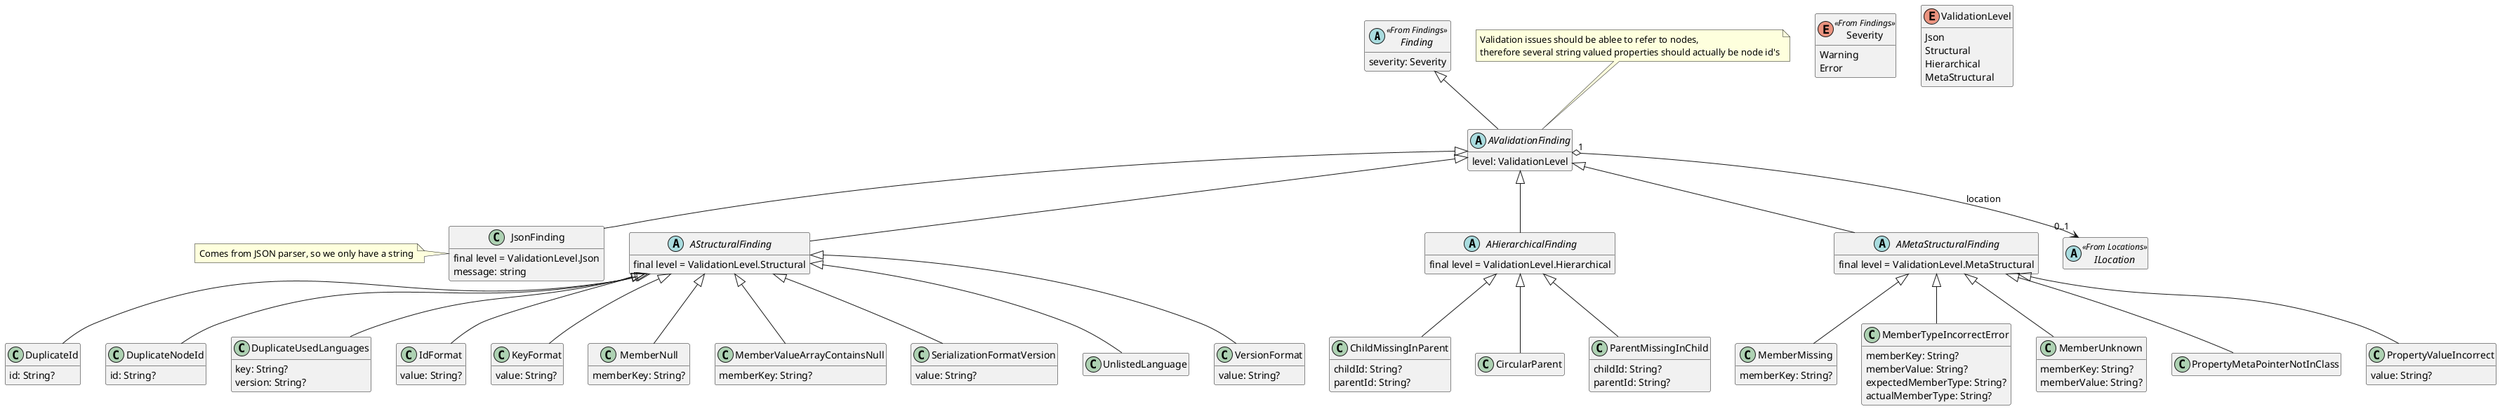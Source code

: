 @startuml

hide empty members

' qualified name: "io.lionweb.serialization.validation"
abstract class Finding <<From Findings>> {
  severity: Severity
}

enum Severity <<From Findings>> {
  Warning
  Error
}

' THE ACTUAL VALIDATION LANGUAGE
enum ValidationLevel {
    Json
    Structural       
    Hierarchical
    MetaStructural
}

abstract class AValidationFinding extends Finding {
  level: ValidationLevel
}
note top
Validation issues should be ablee to refer to nodes,
therefore several string valued properties should actually be node id's
end note

class JsonFinding extends AValidationFinding {
  final level = ValidationLevel.Json
  message: string
}
note left: Comes from JSON parser, so we only have a string 

abstract class AStructuralFinding extends AValidationFinding {
  final level = ValidationLevel.Structural
}
abstract class AHierarchicalFinding extends AValidationFinding {
  final level = ValidationLevel.Hierarchical
}
' note top: \n\n\n\n\n\n\n\n

abstract class AMetaStructuralFinding extends AValidationFinding {
  final level = ValidationLevel.MetaStructural
}

class ChildMissingInParent extends AHierarchicalFinding {
  childId: String?
  parentId: String?
}

class CircularParent extends AHierarchicalFinding {
}

class DuplicateId extends AStructuralFinding {
  id: String?
}

class DuplicateNodeId extends AStructuralFinding {
  id: String?
}

class DuplicateUsedLanguages extends AStructuralFinding {
  key: String?
  version: String?
}

class IdFormat extends AStructuralFinding {
  value: String?
}

class KeyFormat extends AStructuralFinding {
  value: String?
}

class MemberMissing extends AMetaStructuralFinding {
  memberKey: String?
}

class MemberNull extends AStructuralFinding {
  memberKey: String?
}

class MemberTypeIncorrectError extends AMetaStructuralFinding {
  memberKey: String?
  memberValue: String?
  expectedMemberType: String?
  actualMemberType: String?
}

class MemberUnknown extends AMetaStructuralFinding {
  memberKey: String?
  memberValue: String?
}

class MemberValueArrayContainsNull extends AStructuralFinding {
  memberKey: String?
}

class ParentMissingInChild extends AHierarchicalFinding {
  childId: String?
  parentId: String?
}

class PropertyMetaPointerNotInClass extends AMetaStructuralFinding {
}

class PropertyValueIncorrect extends AMetaStructuralFinding {
  value: String?
}

class SerializationFormatVersion extends AStructuralFinding {
  value: String?
}

class UnlistedLanguage extends AStructuralFinding {
}

class VersionFormat extends AStructuralFinding {
  value: String?
}

' relations:

AValidationFinding "1" o--> "0..1" ILocation: location

abstract class ILocation <<From Locations>> {
}


























@enduml
